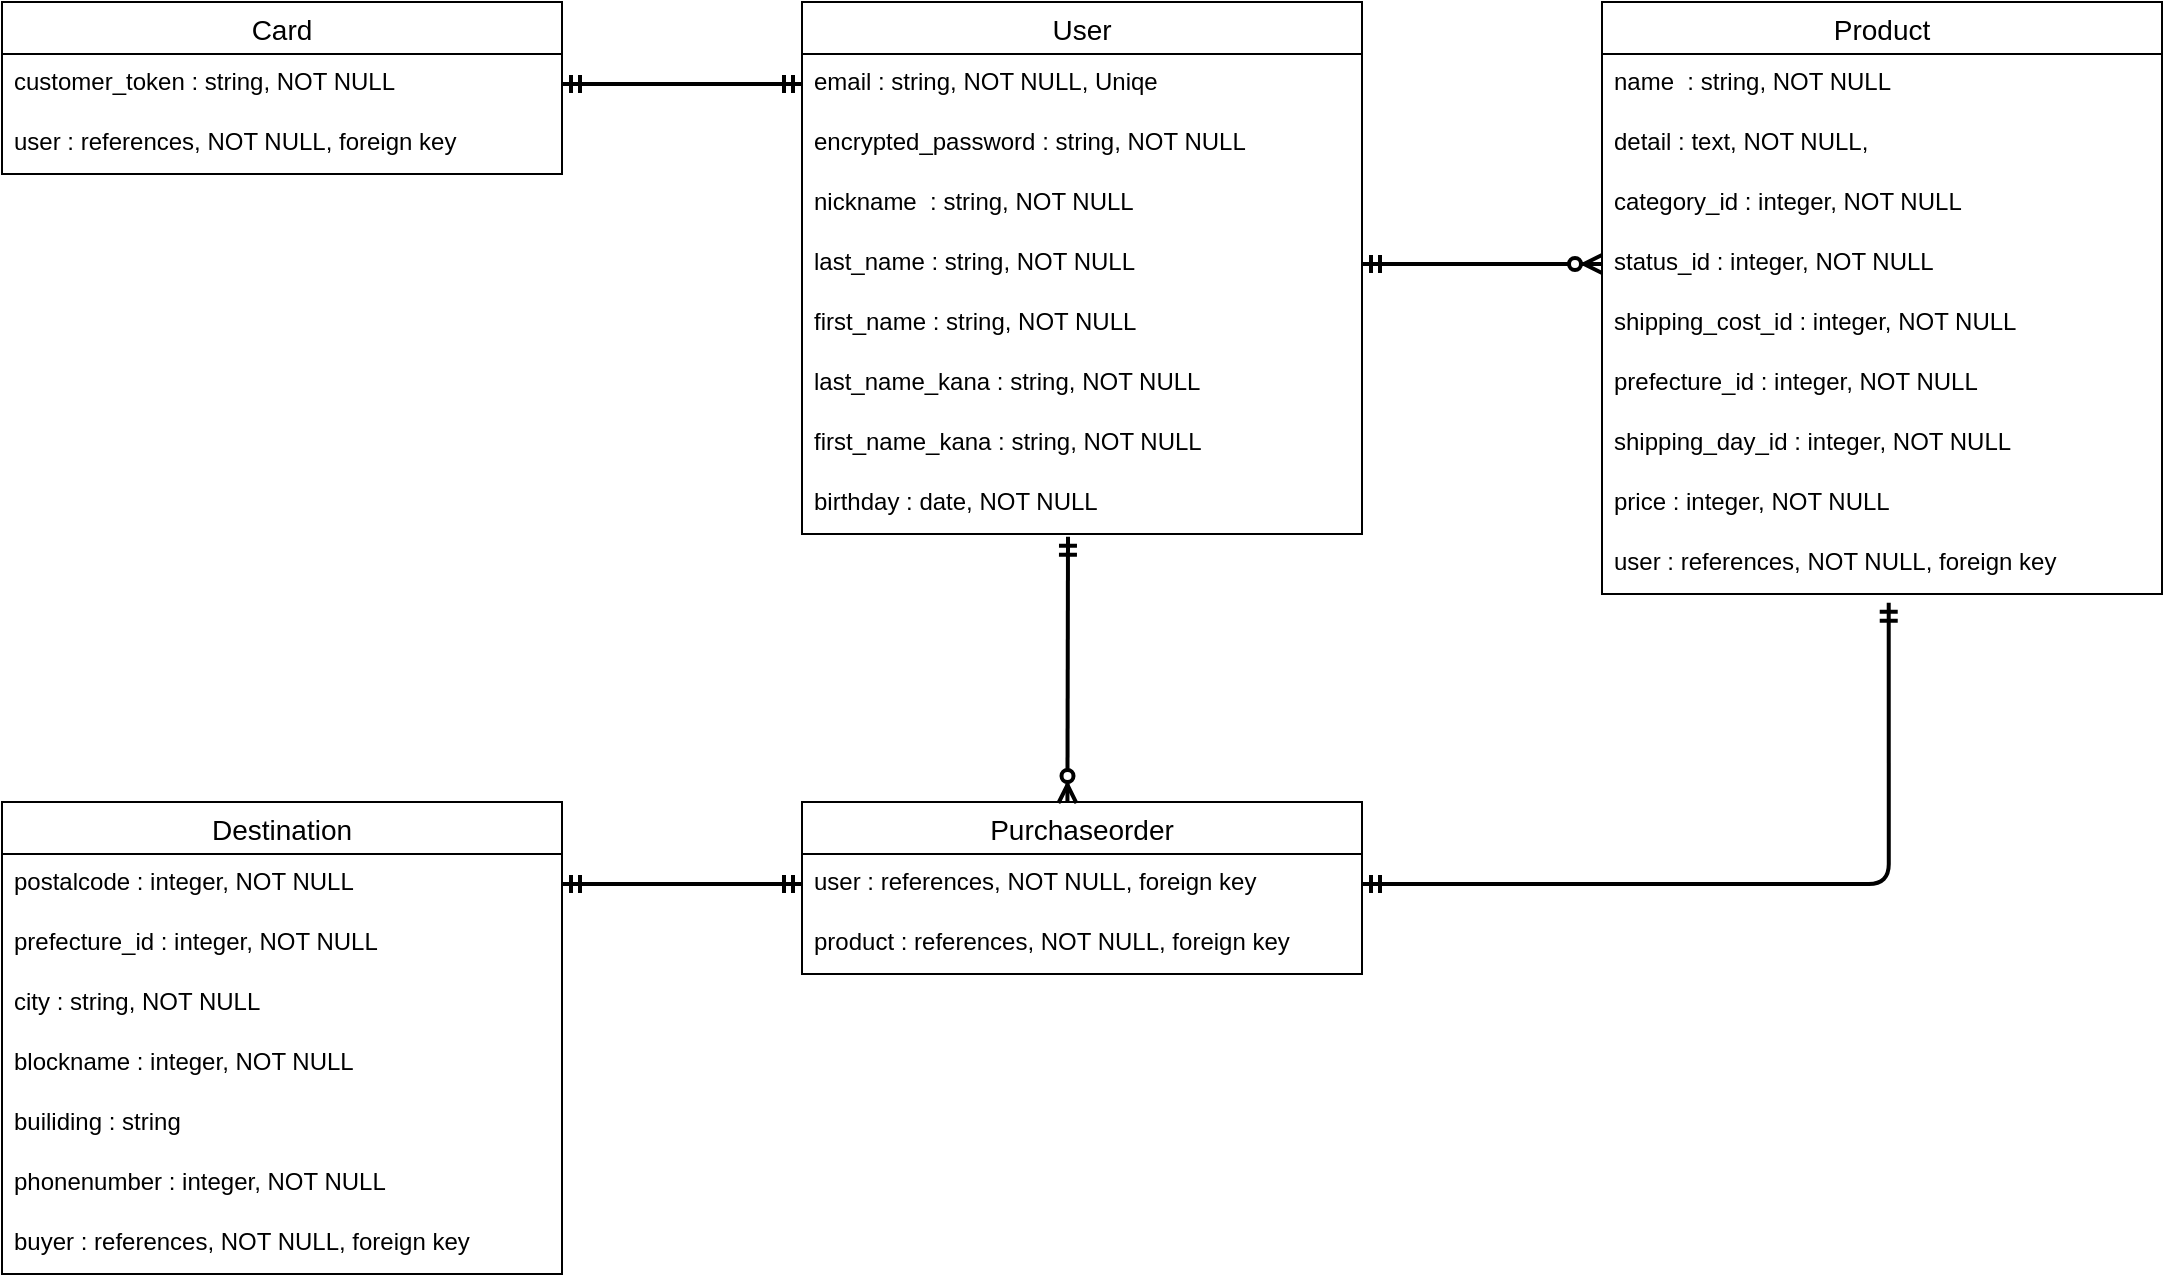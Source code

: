 <mxfile>
    <diagram id="Rc0p2FfbQckijiEkqH0c" name="ページ1">
        <mxGraphModel dx="2215" dy="878" grid="1" gridSize="10" guides="1" tooltips="1" connect="1" arrows="1" fold="1" page="1" pageScale="1" pageWidth="827" pageHeight="1169" math="0" shadow="0">
            <root>
                <mxCell id="0"/>
                <mxCell id="1" parent="0"/>
                <mxCell id="15" value="User" style="swimlane;fontStyle=0;childLayout=stackLayout;horizontal=1;startSize=26;horizontalStack=0;resizeParent=1;resizeParentMax=0;resizeLast=0;collapsible=1;marginBottom=0;align=center;fontSize=14;" vertex="1" parent="1">
                    <mxGeometry y="120" width="280" height="266" as="geometry"/>
                </mxCell>
                <mxCell id="16" value="email : string, NOT NULL, Uniqe" style="text;strokeColor=none;fillColor=none;spacingLeft=4;spacingRight=4;overflow=hidden;rotatable=0;points=[[0,0.5],[1,0.5]];portConstraint=eastwest;fontSize=12;" vertex="1" parent="15">
                    <mxGeometry y="26" width="280" height="30" as="geometry"/>
                </mxCell>
                <mxCell id="17" value="encrypted_password : string, NOT NULL" style="text;strokeColor=none;fillColor=none;spacingLeft=4;spacingRight=4;overflow=hidden;rotatable=0;points=[[0,0.5],[1,0.5]];portConstraint=eastwest;fontSize=12;fontStyle=0;verticalAlign=top;" vertex="1" parent="15">
                    <mxGeometry y="56" width="280" height="30" as="geometry"/>
                </mxCell>
                <mxCell id="21" value="nickname  : string, NOT NULL" style="text;strokeColor=none;fillColor=none;spacingLeft=4;spacingRight=4;overflow=hidden;rotatable=0;points=[[0,0.5],[1,0.5]];portConstraint=eastwest;fontSize=12;" vertex="1" parent="15">
                    <mxGeometry y="86" width="280" height="30" as="geometry"/>
                </mxCell>
                <mxCell id="22" value="last_name : string, NOT NULL" style="text;strokeColor=none;fillColor=none;spacingLeft=4;spacingRight=4;overflow=hidden;rotatable=0;points=[[0,0.5],[1,0.5]];portConstraint=eastwest;fontSize=12;" vertex="1" parent="15">
                    <mxGeometry y="116" width="280" height="30" as="geometry"/>
                </mxCell>
                <mxCell id="23" value="first_name : string, NOT NULL" style="text;strokeColor=none;fillColor=none;spacingLeft=4;spacingRight=4;overflow=hidden;rotatable=0;points=[[0,0.5],[1,0.5]];portConstraint=eastwest;fontSize=12;" vertex="1" parent="15">
                    <mxGeometry y="146" width="280" height="30" as="geometry"/>
                </mxCell>
                <mxCell id="24" value="last_name_kana : string, NOT NULL" style="text;strokeColor=none;fillColor=none;spacingLeft=4;spacingRight=4;overflow=hidden;rotatable=0;points=[[0,0.5],[1,0.5]];portConstraint=eastwest;fontSize=12;" vertex="1" parent="15">
                    <mxGeometry y="176" width="280" height="30" as="geometry"/>
                </mxCell>
                <mxCell id="25" value="first_name_kana : string, NOT NULL" style="text;strokeColor=none;fillColor=none;spacingLeft=4;spacingRight=4;overflow=hidden;rotatable=0;points=[[0,0.5],[1,0.5]];portConstraint=eastwest;fontSize=12;" vertex="1" parent="15">
                    <mxGeometry y="206" width="280" height="30" as="geometry"/>
                </mxCell>
                <mxCell id="26" value="birthday : date, NOT NULL" style="text;strokeColor=none;fillColor=none;spacingLeft=4;spacingRight=4;overflow=hidden;rotatable=0;points=[[0,0.5],[1,0.5]];portConstraint=eastwest;fontSize=12;" vertex="1" parent="15">
                    <mxGeometry y="236" width="280" height="30" as="geometry"/>
                </mxCell>
                <mxCell id="46" value="Product" style="swimlane;fontStyle=0;childLayout=stackLayout;horizontal=1;startSize=26;horizontalStack=0;resizeParent=1;resizeParentMax=0;resizeLast=0;collapsible=1;marginBottom=0;align=center;fontSize=14;" vertex="1" parent="1">
                    <mxGeometry x="400" y="120" width="280" height="296" as="geometry"/>
                </mxCell>
                <mxCell id="47" value="name  : string, NOT NULL&#10;  " style="text;strokeColor=none;fillColor=none;spacingLeft=4;spacingRight=4;overflow=hidden;rotatable=0;points=[[0,0.5],[1,0.5]];portConstraint=eastwest;fontSize=12;" vertex="1" parent="46">
                    <mxGeometry y="26" width="280" height="30" as="geometry"/>
                </mxCell>
                <mxCell id="48" value="detail : text, NOT NULL," style="text;strokeColor=none;fillColor=none;spacingLeft=4;spacingRight=4;overflow=hidden;rotatable=0;points=[[0,0.5],[1,0.5]];portConstraint=eastwest;fontSize=12;" vertex="1" parent="46">
                    <mxGeometry y="56" width="280" height="30" as="geometry"/>
                </mxCell>
                <mxCell id="49" value="category_id : integer, NOT NULL" style="text;strokeColor=none;fillColor=none;spacingLeft=4;spacingRight=4;overflow=hidden;rotatable=0;points=[[0,0.5],[1,0.5]];portConstraint=eastwest;fontSize=12;" vertex="1" parent="46">
                    <mxGeometry y="86" width="280" height="30" as="geometry"/>
                </mxCell>
                <mxCell id="53" value="status_id : integer, NOT NULL" style="text;strokeColor=none;fillColor=none;spacingLeft=4;spacingRight=4;overflow=hidden;rotatable=0;points=[[0,0.5],[1,0.5]];portConstraint=eastwest;fontSize=12;" vertex="1" parent="46">
                    <mxGeometry y="116" width="280" height="30" as="geometry"/>
                </mxCell>
                <mxCell id="52" value="shipping_cost_id : integer, NOT NULL" style="text;strokeColor=none;fillColor=none;spacingLeft=4;spacingRight=4;overflow=hidden;rotatable=0;points=[[0,0.5],[1,0.5]];portConstraint=eastwest;fontSize=12;" vertex="1" parent="46">
                    <mxGeometry y="146" width="280" height="30" as="geometry"/>
                </mxCell>
                <mxCell id="51" value="prefecture_id : integer, NOT NULL" style="text;strokeColor=none;fillColor=none;spacingLeft=4;spacingRight=4;overflow=hidden;rotatable=0;points=[[0,0.5],[1,0.5]];portConstraint=eastwest;fontSize=12;" vertex="1" parent="46">
                    <mxGeometry y="176" width="280" height="30" as="geometry"/>
                </mxCell>
                <mxCell id="50" value="shipping_day_id : integer, NOT NULL" style="text;strokeColor=none;fillColor=none;spacingLeft=4;spacingRight=4;overflow=hidden;rotatable=0;points=[[0,0.5],[1,0.5]];portConstraint=eastwest;fontSize=12;" vertex="1" parent="46">
                    <mxGeometry y="206" width="280" height="30" as="geometry"/>
                </mxCell>
                <mxCell id="54" value="price : integer, NOT NULL" style="text;strokeColor=none;fillColor=none;spacingLeft=4;spacingRight=4;overflow=hidden;rotatable=0;points=[[0,0.5],[1,0.5]];portConstraint=eastwest;fontSize=12;" vertex="1" parent="46">
                    <mxGeometry y="236" width="280" height="30" as="geometry"/>
                </mxCell>
                <mxCell id="69" value="user : references, NOT NULL, foreign key" style="text;strokeColor=none;fillColor=none;spacingLeft=4;spacingRight=4;overflow=hidden;rotatable=0;points=[[0,0.5],[1,0.5]];portConstraint=eastwest;fontSize=12;" vertex="1" parent="46">
                    <mxGeometry y="266" width="280" height="30" as="geometry"/>
                </mxCell>
                <mxCell id="55" value="Purchaseorder" style="swimlane;fontStyle=0;childLayout=stackLayout;horizontal=1;startSize=26;horizontalStack=0;resizeParent=1;resizeParentMax=0;resizeLast=0;collapsible=1;marginBottom=0;align=center;fontSize=14;" vertex="1" parent="1">
                    <mxGeometry y="520" width="280" height="86" as="geometry"/>
                </mxCell>
                <mxCell id="56" value="user : references, NOT NULL, foreign key" style="text;strokeColor=none;fillColor=none;spacingLeft=4;spacingRight=4;overflow=hidden;rotatable=0;points=[[0,0.5],[1,0.5]];portConstraint=eastwest;fontSize=12;" vertex="1" parent="55">
                    <mxGeometry y="26" width="280" height="30" as="geometry"/>
                </mxCell>
                <mxCell id="57" value="product : references, NOT NULL, foreign key" style="text;strokeColor=none;fillColor=none;spacingLeft=4;spacingRight=4;overflow=hidden;rotatable=0;points=[[0,0.5],[1,0.5]];portConstraint=eastwest;fontSize=12;" vertex="1" parent="55">
                    <mxGeometry y="56" width="280" height="30" as="geometry"/>
                </mxCell>
                <mxCell id="59" value="Destination" style="swimlane;fontStyle=0;childLayout=stackLayout;horizontal=1;startSize=26;horizontalStack=0;resizeParent=1;resizeParentMax=0;resizeLast=0;collapsible=1;marginBottom=0;align=center;fontSize=14;" vertex="1" parent="1">
                    <mxGeometry x="-400" y="520" width="280" height="236" as="geometry"/>
                </mxCell>
                <mxCell id="60" value="postalcode : integer, NOT NULL" style="text;strokeColor=none;fillColor=none;spacingLeft=4;spacingRight=4;overflow=hidden;rotatable=0;points=[[0,0.5],[1,0.5]];portConstraint=eastwest;fontSize=12;" vertex="1" parent="59">
                    <mxGeometry y="26" width="280" height="30" as="geometry"/>
                </mxCell>
                <mxCell id="61" value="prefecture_id : integer, NOT NULL" style="text;strokeColor=none;fillColor=none;spacingLeft=4;spacingRight=4;overflow=hidden;rotatable=0;points=[[0,0.5],[1,0.5]];portConstraint=eastwest;fontSize=12;" vertex="1" parent="59">
                    <mxGeometry y="56" width="280" height="30" as="geometry"/>
                </mxCell>
                <mxCell id="62" value="city : string, NOT NULL" style="text;strokeColor=none;fillColor=none;spacingLeft=4;spacingRight=4;overflow=hidden;rotatable=0;points=[[0,0.5],[1,0.5]];portConstraint=eastwest;fontSize=12;" vertex="1" parent="59">
                    <mxGeometry y="86" width="280" height="30" as="geometry"/>
                </mxCell>
                <mxCell id="66" value="blockname : integer, NOT NULL" style="text;strokeColor=none;fillColor=none;spacingLeft=4;spacingRight=4;overflow=hidden;rotatable=0;points=[[0,0.5],[1,0.5]];portConstraint=eastwest;fontSize=12;" vertex="1" parent="59">
                    <mxGeometry y="116" width="280" height="30" as="geometry"/>
                </mxCell>
                <mxCell id="65" value="builiding : string" style="text;strokeColor=none;fillColor=none;spacingLeft=4;spacingRight=4;overflow=hidden;rotatable=0;points=[[0,0.5],[1,0.5]];portConstraint=eastwest;fontSize=12;" vertex="1" parent="59">
                    <mxGeometry y="146" width="280" height="30" as="geometry"/>
                </mxCell>
                <mxCell id="64" value="phonenumber : integer, NOT NULL" style="text;strokeColor=none;fillColor=none;spacingLeft=4;spacingRight=4;overflow=hidden;rotatable=0;points=[[0,0.5],[1,0.5]];portConstraint=eastwest;fontSize=12;" vertex="1" parent="59">
                    <mxGeometry y="176" width="280" height="30" as="geometry"/>
                </mxCell>
                <mxCell id="95" value="buyer : references, NOT NULL, foreign key" style="text;strokeColor=none;fillColor=none;spacingLeft=4;spacingRight=4;overflow=hidden;rotatable=0;points=[[0,0.5],[1,0.5]];portConstraint=eastwest;fontSize=12;" vertex="1" parent="59">
                    <mxGeometry y="206" width="280" height="30" as="geometry"/>
                </mxCell>
                <mxCell id="70" value="" style="edgeStyle=entityRelationEdgeStyle;fontSize=12;html=1;endArrow=ERzeroToMany;startArrow=ERmandOne;exitX=1;exitY=0.5;exitDx=0;exitDy=0;entryX=0;entryY=0.5;entryDx=0;entryDy=0;strokeWidth=2;" edge="1" parent="1" source="22" target="53">
                    <mxGeometry width="100" height="100" relative="1" as="geometry">
                        <mxPoint x="300" y="530" as="sourcePoint"/>
                        <mxPoint x="400" y="430" as="targetPoint"/>
                    </mxGeometry>
                </mxCell>
                <mxCell id="86" value="" style="fontSize=12;html=1;endArrow=ERzeroToMany;startArrow=ERmandOne;entryX=0.474;entryY=0.006;entryDx=0;entryDy=0;entryPerimeter=0;exitX=0.475;exitY=1.046;exitDx=0;exitDy=0;exitPerimeter=0;strokeWidth=2;jumpSize=7;" edge="1" parent="1" source="26" target="55">
                    <mxGeometry width="100" height="100" relative="1" as="geometry">
                        <mxPoint x="135" y="420" as="sourcePoint"/>
                        <mxPoint x="330" y="490" as="targetPoint"/>
                    </mxGeometry>
                </mxCell>
                <mxCell id="88" value="" style="fontSize=12;html=1;endArrow=ERmandOne;startArrow=ERmandOne;strokeWidth=2;jumpSize=7;exitX=1;exitY=0.5;exitDx=0;exitDy=0;entryX=0.512;entryY=1.147;entryDx=0;entryDy=0;entryPerimeter=0;edgeStyle=orthogonalEdgeStyle;" edge="1" parent="1" source="56" target="69">
                    <mxGeometry width="100" height="100" relative="1" as="geometry">
                        <mxPoint x="290" y="460" as="sourcePoint"/>
                        <mxPoint x="390" y="360" as="targetPoint"/>
                        <Array as="points">
                            <mxPoint x="543" y="561"/>
                        </Array>
                    </mxGeometry>
                </mxCell>
                <mxCell id="89" value="" style="fontSize=12;html=1;endArrow=ERmandOne;startArrow=ERmandOne;strokeWidth=2;jumpSize=7;exitX=0;exitY=0.5;exitDx=0;exitDy=0;entryX=1;entryY=0.5;entryDx=0;entryDy=0;" edge="1" parent="1" source="56" target="60">
                    <mxGeometry width="100" height="100" relative="1" as="geometry">
                        <mxPoint x="290" y="460" as="sourcePoint"/>
                        <mxPoint x="390" y="360" as="targetPoint"/>
                        <Array as="points"/>
                    </mxGeometry>
                </mxCell>
                <mxCell id="90" value="Card" style="swimlane;fontStyle=0;childLayout=stackLayout;horizontal=1;startSize=26;horizontalStack=0;resizeParent=1;resizeParentMax=0;resizeLast=0;collapsible=1;marginBottom=0;align=center;fontSize=14;" vertex="1" parent="1">
                    <mxGeometry x="-400" y="120" width="280" height="86" as="geometry"/>
                </mxCell>
                <mxCell id="91" value="customer_token : string, NOT NULL" style="text;strokeColor=none;fillColor=none;spacingLeft=4;spacingRight=4;overflow=hidden;rotatable=0;points=[[0,0.5],[1,0.5]];portConstraint=eastwest;fontSize=12;" vertex="1" parent="90">
                    <mxGeometry y="26" width="280" height="30" as="geometry"/>
                </mxCell>
                <mxCell id="92" value="user : references, NOT NULL, foreign key" style="text;strokeColor=none;fillColor=none;spacingLeft=4;spacingRight=4;overflow=hidden;rotatable=0;points=[[0,0.5],[1,0.5]];portConstraint=eastwest;fontSize=12;" vertex="1" parent="90">
                    <mxGeometry y="56" width="280" height="30" as="geometry"/>
                </mxCell>
                <mxCell id="94" value="" style="fontSize=12;html=1;endArrow=ERmandOne;startArrow=ERmandOne;strokeWidth=2;jumpSize=7;exitX=1;exitY=0.5;exitDx=0;exitDy=0;entryX=0;entryY=0.5;entryDx=0;entryDy=0;" edge="1" parent="1" source="91" target="16">
                    <mxGeometry width="100" height="100" relative="1" as="geometry">
                        <mxPoint x="291.89" y="602.42" as="sourcePoint"/>
                        <mxPoint x="407" y="340" as="targetPoint"/>
                        <Array as="points"/>
                    </mxGeometry>
                </mxCell>
            </root>
        </mxGraphModel>
    </diagram>
</mxfile>